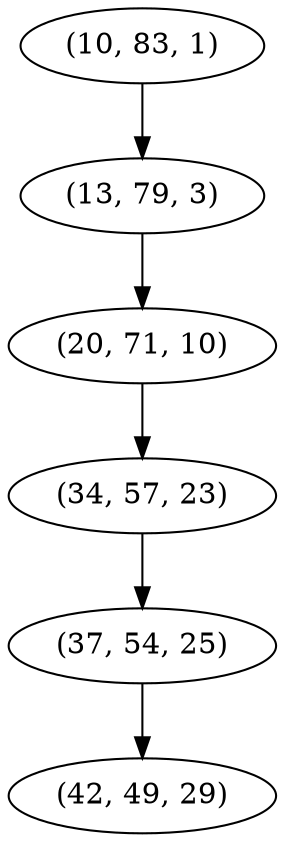 digraph tree {
    "(10, 83, 1)";
    "(13, 79, 3)";
    "(20, 71, 10)";
    "(34, 57, 23)";
    "(37, 54, 25)";
    "(42, 49, 29)";
    "(10, 83, 1)" -> "(13, 79, 3)";
    "(13, 79, 3)" -> "(20, 71, 10)";
    "(20, 71, 10)" -> "(34, 57, 23)";
    "(34, 57, 23)" -> "(37, 54, 25)";
    "(37, 54, 25)" -> "(42, 49, 29)";
}

